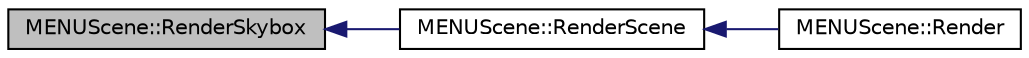 digraph "MENUScene::RenderSkybox"
{
  bgcolor="transparent";
  edge [fontname="Helvetica",fontsize="10",labelfontname="Helvetica",labelfontsize="10"];
  node [fontname="Helvetica",fontsize="10",shape=record];
  rankdir="LR";
  Node1 [label="MENUScene::RenderSkybox",height=0.2,width=0.4,color="black", fillcolor="grey75", style="filled", fontcolor="black"];
  Node1 -> Node2 [dir="back",color="midnightblue",fontsize="10",style="solid",fontname="Helvetica"];
  Node2 [label="MENUScene::RenderScene",height=0.2,width=0.4,color="black",URL="$classMENUScene.html#aa99998fe147d747f2515df88b37cb193",tooltip="Render. "];
  Node2 -> Node3 [dir="back",color="midnightblue",fontsize="10",style="solid",fontname="Helvetica"];
  Node3 [label="MENUScene::Render",height=0.2,width=0.4,color="black",URL="$classMENUScene.html#a14c0bfb1f360fd99dbc81b66ea2dcc84",tooltip="Render. "];
}
